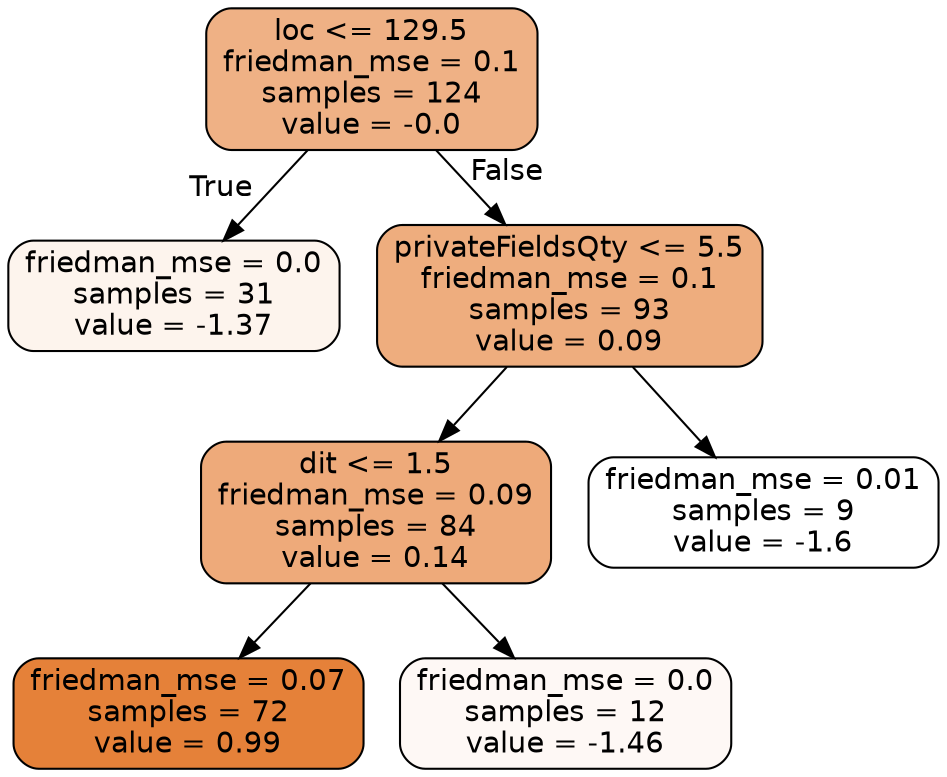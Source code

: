 digraph Tree {
node [shape=box, style="filled, rounded", color="black", fontname="helvetica"] ;
edge [fontname="helvetica"] ;
0 [label="loc <= 129.5\nfriedman_mse = 0.1\nsamples = 124\nvalue = -0.0", fillcolor="#efb185"] ;
1 [label="friedman_mse = 0.0\nsamples = 31\nvalue = -1.37", fillcolor="#fdf4ed"] ;
0 -> 1 [labeldistance=2.5, labelangle=45, headlabel="True"] ;
2 [label="privateFieldsQty <= 5.5\nfriedman_mse = 0.1\nsamples = 93\nvalue = 0.09", fillcolor="#eead7e"] ;
0 -> 2 [labeldistance=2.5, labelangle=-45, headlabel="False"] ;
3 [label="dit <= 1.5\nfriedman_mse = 0.09\nsamples = 84\nvalue = 0.14", fillcolor="#eeaa7a"] ;
2 -> 3 ;
5 [label="friedman_mse = 0.07\nsamples = 72\nvalue = 0.99", fillcolor="#e58139"] ;
3 -> 5 ;
6 [label="friedman_mse = 0.0\nsamples = 12\nvalue = -1.46", fillcolor="#fef8f5"] ;
3 -> 6 ;
4 [label="friedman_mse = 0.01\nsamples = 9\nvalue = -1.6", fillcolor="#ffffff"] ;
2 -> 4 ;
}